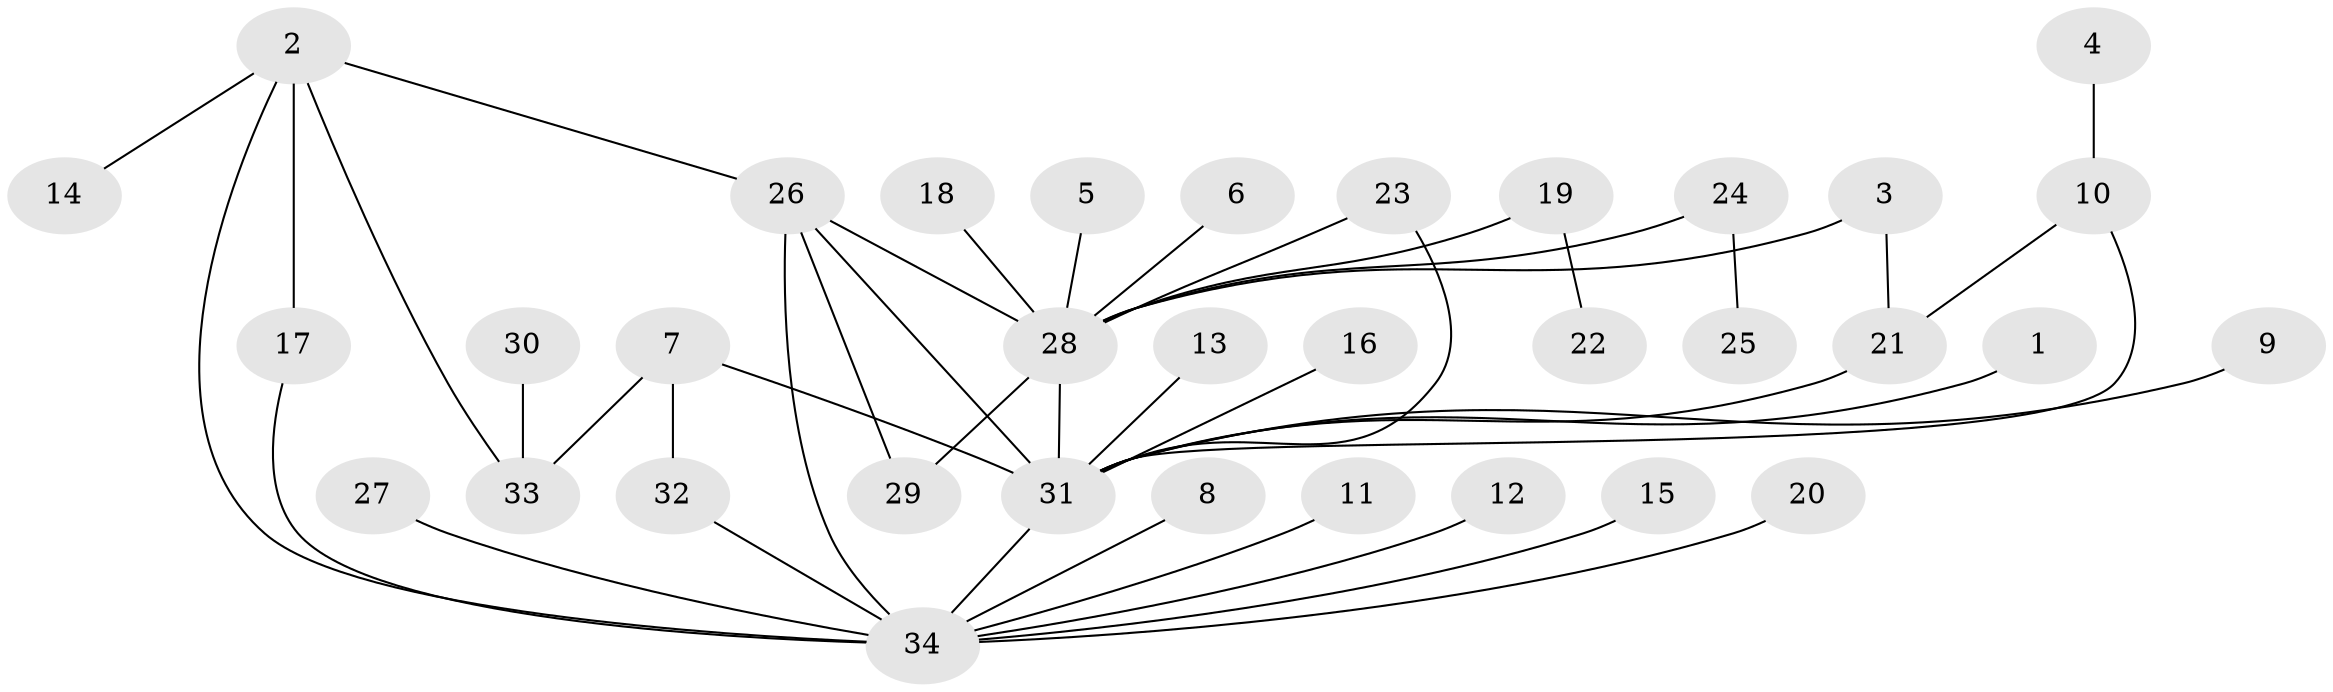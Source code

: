 // original degree distribution, {10: 0.014925373134328358, 12: 0.014925373134328358, 6: 0.029850746268656716, 4: 0.04477611940298507, 3: 0.08955223880597014, 5: 0.029850746268656716, 1: 0.5373134328358209, 9: 0.014925373134328358, 7: 0.014925373134328358, 2: 0.208955223880597}
// Generated by graph-tools (version 1.1) at 2025/49/03/09/25 03:49:59]
// undirected, 34 vertices, 43 edges
graph export_dot {
graph [start="1"]
  node [color=gray90,style=filled];
  1;
  2;
  3;
  4;
  5;
  6;
  7;
  8;
  9;
  10;
  11;
  12;
  13;
  14;
  15;
  16;
  17;
  18;
  19;
  20;
  21;
  22;
  23;
  24;
  25;
  26;
  27;
  28;
  29;
  30;
  31;
  32;
  33;
  34;
  1 -- 31 [weight=1.0];
  2 -- 14 [weight=1.0];
  2 -- 17 [weight=1.0];
  2 -- 26 [weight=1.0];
  2 -- 33 [weight=1.0];
  2 -- 34 [weight=1.0];
  3 -- 21 [weight=1.0];
  3 -- 28 [weight=1.0];
  4 -- 10 [weight=1.0];
  5 -- 28 [weight=1.0];
  6 -- 28 [weight=1.0];
  7 -- 31 [weight=1.0];
  7 -- 32 [weight=1.0];
  7 -- 33 [weight=1.0];
  8 -- 34 [weight=1.0];
  9 -- 31 [weight=1.0];
  10 -- 21 [weight=1.0];
  10 -- 31 [weight=1.0];
  11 -- 34 [weight=1.0];
  12 -- 34 [weight=1.0];
  13 -- 31 [weight=1.0];
  15 -- 34 [weight=1.0];
  16 -- 31 [weight=1.0];
  17 -- 34 [weight=1.0];
  18 -- 28 [weight=1.0];
  19 -- 22 [weight=1.0];
  19 -- 28 [weight=1.0];
  20 -- 34 [weight=1.0];
  21 -- 31 [weight=1.0];
  23 -- 28 [weight=1.0];
  23 -- 31 [weight=1.0];
  24 -- 25 [weight=1.0];
  24 -- 28 [weight=1.0];
  26 -- 28 [weight=1.0];
  26 -- 29 [weight=1.0];
  26 -- 31 [weight=1.0];
  26 -- 34 [weight=2.0];
  27 -- 34 [weight=1.0];
  28 -- 29 [weight=1.0];
  28 -- 31 [weight=1.0];
  30 -- 33 [weight=1.0];
  31 -- 34 [weight=1.0];
  32 -- 34 [weight=1.0];
}

